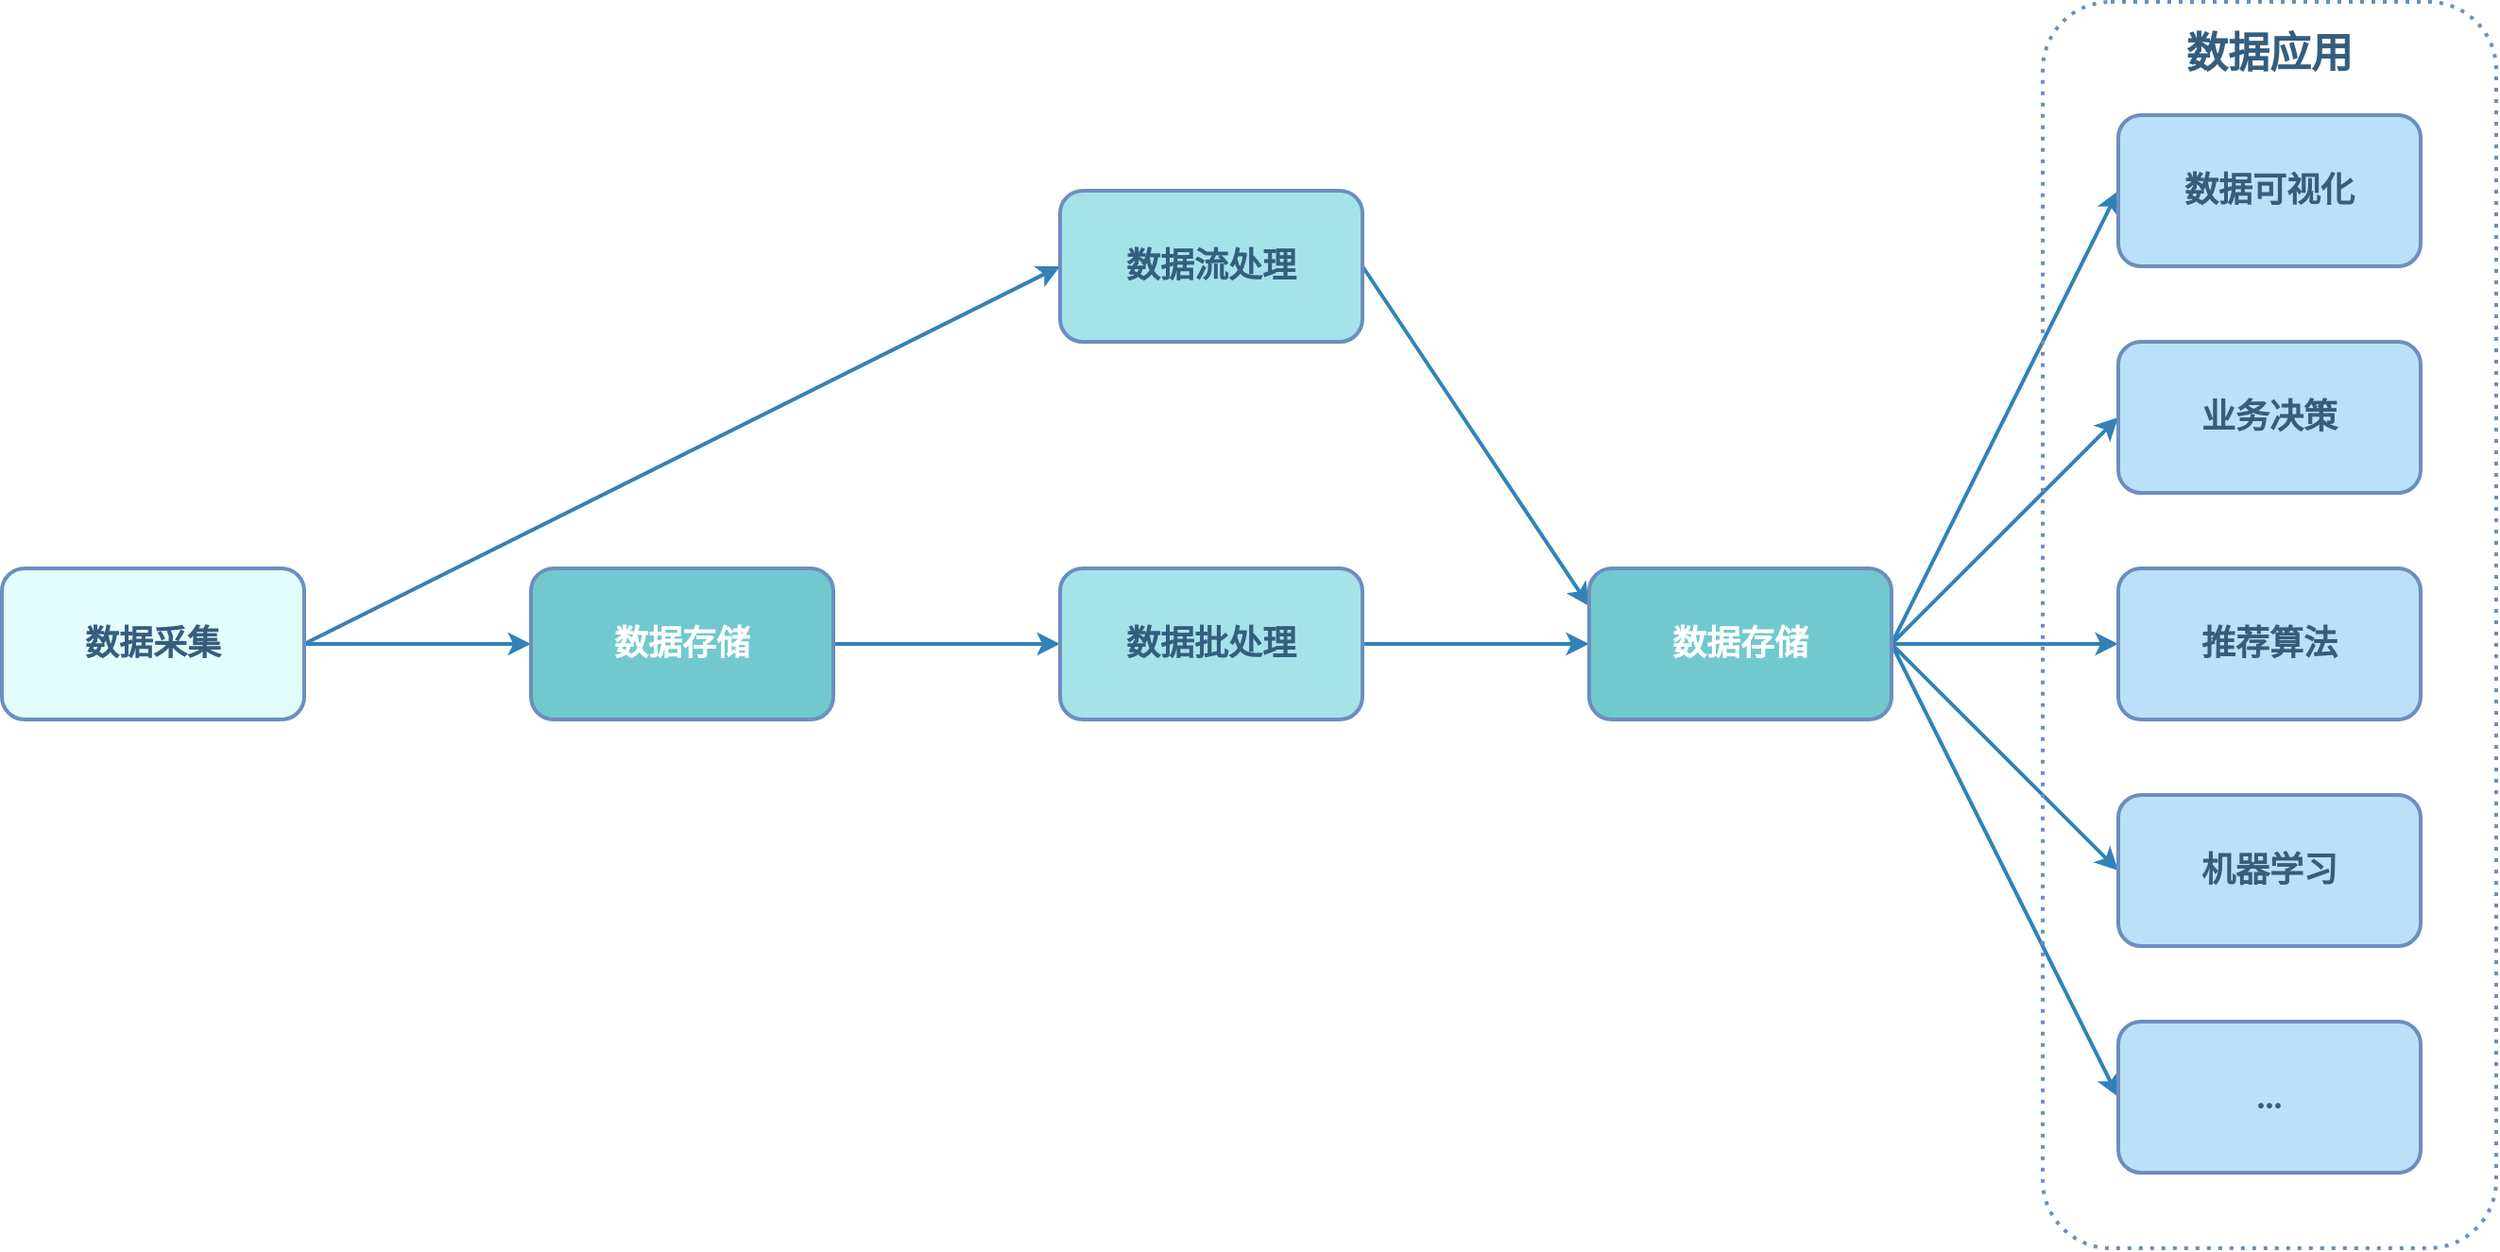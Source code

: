 <mxfile compressed="true" version="22.0.3" type="device"><diagram id="m7uBvt7f4oGbhxR8ZHYD" name="大数据工作流"><mxGraphModel dx="2049" dy="1220" grid="1" gridSize="10" guides="1" tooltips="1" connect="1" arrows="1" fold="1" page="1" pageScale="1" pageWidth="1654" pageHeight="1169" math="0" shadow="0"><root><mxCell id="0"/><mxCell id="1" parent="0"/><mxCell id="Jk3AiH816J03kKMhXuVZ-1" style="shape=connector;rounded=1;orthogonalLoop=1;jettySize=auto;html=1;entryX=0;entryY=0.5;entryDx=0;entryDy=0;labelBackgroundColor=default;strokeColor=#3282B8;strokeWidth=2;align=center;verticalAlign=middle;fontFamily=Comic Sans MS;fontSize=20;fontColor=#FFFFFF;endArrow=classic;startSize=80;exitX=1;exitY=0.5;exitDx=0;exitDy=0;" edge="1" parent="1" source="fQRBHN1_awsv3nbq0a1k-1" target="ee2S3ILma1zAayEI6bOG-1"><mxGeometry relative="1" as="geometry"/></mxCell><mxCell id="iqsWkzNP0n7ohI3tedJf-1" style="shape=connector;rounded=1;orthogonalLoop=1;jettySize=auto;html=1;exitX=1;exitY=0.5;exitDx=0;exitDy=0;entryX=0;entryY=0.5;entryDx=0;entryDy=0;labelBackgroundColor=default;strokeColor=#3282B8;strokeWidth=2;align=center;verticalAlign=middle;fontFamily=Comic Sans MS;fontSize=20;fontColor=#FFFFFF;endArrow=classic;startSize=80;" edge="1" parent="1" source="fQRBHN1_awsv3nbq0a1k-1" target="ee2S3ILma1zAayEI6bOG-3"><mxGeometry relative="1" as="geometry"/></mxCell><mxCell id="fQRBHN1_awsv3nbq0a1k-1" value="数据采集" style="rounded=1;whiteSpace=wrap;html=1;shadow=0;align=center;verticalAlign=middle;fontFamily=Comic Sans MS;fontSize=18;fontColor=#355E7E;fillColor=#E3FDFD;strokeColor=#6C8EBF;strokeWidth=2;fontStyle=1;spacing=10;" vertex="1" parent="1"><mxGeometry x="120" y="520" width="160" height="80" as="geometry"/></mxCell><mxCell id="Jk3AiH816J03kKMhXuVZ-2" style="edgeStyle=orthogonalEdgeStyle;shape=connector;rounded=1;orthogonalLoop=1;jettySize=auto;html=1;exitX=1;exitY=0.5;exitDx=0;exitDy=0;entryX=0;entryY=0.5;entryDx=0;entryDy=0;labelBackgroundColor=default;strokeColor=#3282B8;strokeWidth=2;align=center;verticalAlign=middle;fontFamily=Comic Sans MS;fontSize=20;fontColor=#FFFFFF;endArrow=classic;startSize=80;" edge="1" parent="1" source="ee2S3ILma1zAayEI6bOG-1" target="ee2S3ILma1zAayEI6bOG-2"><mxGeometry relative="1" as="geometry"/></mxCell><mxCell id="ee2S3ILma1zAayEI6bOG-1" value="数据存储" style="rounded=1;whiteSpace=wrap;html=1;shadow=0;align=center;verticalAlign=middle;fontFamily=Comic Sans MS;fontSize=18;fontColor=#FFFFFF;fillColor=#71C9CE;strokeColor=#6C8EBF;strokeWidth=2;fontStyle=1;spacing=10;" vertex="1" parent="1"><mxGeometry x="400" y="520" width="160" height="80" as="geometry"/></mxCell><mxCell id="Jk3AiH816J03kKMhXuVZ-5" style="shape=connector;rounded=1;orthogonalLoop=1;jettySize=auto;html=1;entryX=0;entryY=0.5;entryDx=0;entryDy=0;labelBackgroundColor=default;strokeColor=#3282B8;strokeWidth=2;align=center;verticalAlign=middle;fontFamily=Comic Sans MS;fontSize=20;fontColor=#FFFFFF;endArrow=classic;startSize=80;exitX=1;exitY=0.5;exitDx=0;exitDy=0;" edge="1" parent="1" source="ee2S3ILma1zAayEI6bOG-2" target="Jk3AiH816J03kKMhXuVZ-4"><mxGeometry relative="1" as="geometry"/></mxCell><mxCell id="ee2S3ILma1zAayEI6bOG-2" value="数据批处理" style="rounded=1;whiteSpace=wrap;html=1;shadow=0;align=center;verticalAlign=middle;fontFamily=Comic Sans MS;fontSize=18;fontColor=#355E7E;fillColor=#A6E3E9;strokeColor=#6C8EBF;strokeWidth=2;fontStyle=1;spacing=10;" vertex="1" parent="1"><mxGeometry x="680" y="520" width="160" height="80" as="geometry"/></mxCell><mxCell id="Jk3AiH816J03kKMhXuVZ-6" style="shape=connector;rounded=1;orthogonalLoop=1;jettySize=auto;html=1;entryX=0;entryY=0.25;entryDx=0;entryDy=0;labelBackgroundColor=default;strokeColor=#3282B8;strokeWidth=2;align=center;verticalAlign=middle;fontFamily=Comic Sans MS;fontSize=20;fontColor=#FFFFFF;endArrow=classic;startSize=80;exitX=1;exitY=0.5;exitDx=0;exitDy=0;" edge="1" parent="1" source="ee2S3ILma1zAayEI6bOG-3" target="Jk3AiH816J03kKMhXuVZ-4"><mxGeometry relative="1" as="geometry"><mxPoint x="840" y="440" as="sourcePoint"/></mxGeometry></mxCell><mxCell id="ee2S3ILma1zAayEI6bOG-3" value="数据流处理" style="rounded=1;whiteSpace=wrap;html=1;shadow=0;align=center;verticalAlign=middle;fontFamily=Comic Sans MS;fontSize=18;fontColor=#355E7E;fillColor=#A6E3E9;strokeColor=#6C8EBF;strokeWidth=2;fontStyle=1;spacing=10;" vertex="1" parent="1"><mxGeometry x="680" y="320" width="160" height="80" as="geometry"/></mxCell><mxCell id="S50mfVt8Anc_XRqSki_t-6" style="shape=connector;rounded=1;orthogonalLoop=1;jettySize=auto;html=1;exitX=1;exitY=0.5;exitDx=0;exitDy=0;labelBackgroundColor=default;strokeColor=#3282B8;strokeWidth=2;align=center;verticalAlign=middle;fontFamily=Comic Sans MS;fontSize=20;fontColor=#FFFFFF;endArrow=classic;startSize=80;entryX=0;entryY=0.5;entryDx=0;entryDy=0;" edge="1" parent="1" source="Jk3AiH816J03kKMhXuVZ-4" target="S50mfVt8Anc_XRqSki_t-3"><mxGeometry relative="1" as="geometry"/></mxCell><mxCell id="S50mfVt8Anc_XRqSki_t-7" style="edgeStyle=none;shape=connector;rounded=1;orthogonalLoop=1;jettySize=auto;html=1;entryX=0;entryY=0.5;entryDx=0;entryDy=0;labelBackgroundColor=default;strokeColor=#3282B8;strokeWidth=2;align=center;verticalAlign=middle;fontFamily=Comic Sans MS;fontSize=20;fontColor=#FFFFFF;endArrow=classic;startSize=80;exitX=1;exitY=0.5;exitDx=0;exitDy=0;" edge="1" parent="1" source="Jk3AiH816J03kKMhXuVZ-4" target="S50mfVt8Anc_XRqSki_t-4"><mxGeometry relative="1" as="geometry"/></mxCell><mxCell id="S50mfVt8Anc_XRqSki_t-8" style="edgeStyle=none;shape=connector;rounded=1;orthogonalLoop=1;jettySize=auto;html=1;entryX=0;entryY=0.5;entryDx=0;entryDy=0;labelBackgroundColor=default;strokeColor=#3282B8;strokeWidth=2;align=center;verticalAlign=middle;fontFamily=Comic Sans MS;fontSize=20;fontColor=#FFFFFF;endArrow=classic;startSize=80;exitX=1;exitY=0.5;exitDx=0;exitDy=0;" edge="1" parent="1" source="Jk3AiH816J03kKMhXuVZ-4" target="S50mfVt8Anc_XRqSki_t-5"><mxGeometry relative="1" as="geometry"/></mxCell><mxCell id="S50mfVt8Anc_XRqSki_t-9" style="edgeStyle=none;shape=connector;rounded=1;orthogonalLoop=1;jettySize=auto;html=1;entryX=0;entryY=0.5;entryDx=0;entryDy=0;labelBackgroundColor=default;strokeColor=#3282B8;strokeWidth=2;align=center;verticalAlign=middle;fontFamily=Comic Sans MS;fontSize=20;fontColor=#FFFFFF;endArrow=classic;startSize=80;exitX=1;exitY=0.5;exitDx=0;exitDy=0;" edge="1" parent="1" source="Jk3AiH816J03kKMhXuVZ-4" target="S50mfVt8Anc_XRqSki_t-2"><mxGeometry relative="1" as="geometry"/></mxCell><mxCell id="FB5esEz6WXGp9vBVKrbn-2" style="edgeStyle=none;shape=connector;rounded=1;orthogonalLoop=1;jettySize=auto;html=1;exitX=1;exitY=0.5;exitDx=0;exitDy=0;entryX=0;entryY=0.5;entryDx=0;entryDy=0;labelBackgroundColor=default;strokeColor=#3282B8;strokeWidth=2;align=center;verticalAlign=middle;fontFamily=Comic Sans MS;fontSize=20;fontColor=#FFFFFF;endArrow=classic;startSize=80;" edge="1" parent="1" source="Jk3AiH816J03kKMhXuVZ-4" target="FB5esEz6WXGp9vBVKrbn-1"><mxGeometry relative="1" as="geometry"/></mxCell><mxCell id="Jk3AiH816J03kKMhXuVZ-4" value="数据存储" style="rounded=1;whiteSpace=wrap;html=1;shadow=0;align=center;verticalAlign=middle;fontFamily=Comic Sans MS;fontSize=18;fontColor=#FFFFFF;fillColor=#71C9CE;strokeColor=#6C8EBF;strokeWidth=2;fontStyle=1;spacing=10;" vertex="1" parent="1"><mxGeometry x="960" y="520" width="160" height="80" as="geometry"/></mxCell><mxCell id="S50mfVt8Anc_XRqSki_t-2" value="数据可视化" style="rounded=1;whiteSpace=wrap;html=1;shadow=0;align=center;verticalAlign=middle;fontFamily=Comic Sans MS;fontSize=18;fontColor=#355E7E;fillColor=#BBE1FA;strokeColor=#6C8EBF;strokeWidth=2;fontStyle=1;spacing=10;" vertex="1" parent="1"><mxGeometry x="1240" y="280" width="160" height="80" as="geometry"/></mxCell><mxCell id="S50mfVt8Anc_XRqSki_t-3" value="业务决策" style="rounded=1;whiteSpace=wrap;html=1;shadow=0;align=center;verticalAlign=middle;fontFamily=Comic Sans MS;fontSize=18;fontColor=#355E7E;fillColor=#BBE1FA;strokeColor=#6C8EBF;strokeWidth=2;fontStyle=1;spacing=10;" vertex="1" parent="1"><mxGeometry x="1240" y="400" width="160" height="80" as="geometry"/></mxCell><mxCell id="S50mfVt8Anc_XRqSki_t-4" value="推荐算法" style="rounded=1;whiteSpace=wrap;html=1;shadow=0;align=center;verticalAlign=middle;fontFamily=Comic Sans MS;fontSize=18;fontColor=#355E7E;fillColor=#BBE1FA;strokeColor=#6C8EBF;strokeWidth=2;fontStyle=1;spacing=10;" vertex="1" parent="1"><mxGeometry x="1240" y="520" width="160" height="80" as="geometry"/></mxCell><mxCell id="S50mfVt8Anc_XRqSki_t-5" value="机器学习" style="rounded=1;whiteSpace=wrap;html=1;shadow=0;align=center;verticalAlign=middle;fontFamily=Comic Sans MS;fontSize=18;fontColor=#355E7E;fillColor=#BBE1FA;strokeColor=#6C8EBF;strokeWidth=2;fontStyle=1;spacing=10;" vertex="1" parent="1"><mxGeometry x="1240" y="640" width="160" height="80" as="geometry"/></mxCell><mxCell id="FB5esEz6WXGp9vBVKrbn-1" value="..." style="rounded=1;whiteSpace=wrap;html=1;shadow=0;align=center;verticalAlign=middle;fontFamily=Comic Sans MS;fontSize=18;fontColor=#355E7E;fillColor=#BBE1FA;strokeColor=#6C8EBF;strokeWidth=2;fontStyle=1;spacing=10;" vertex="1" parent="1"><mxGeometry x="1240" y="760" width="160" height="80" as="geometry"/></mxCell><mxCell id="FB5esEz6WXGp9vBVKrbn-3" value="数据应用" style="rounded=1;whiteSpace=wrap;html=1;shadow=0;align=center;verticalAlign=top;fontFamily=Comic Sans MS;fontSize=22;fontColor=#355E7E;fillColor=none;strokeColor=#6C8EBF;strokeWidth=2;fontStyle=1;spacing=10;dashed=1;dashPattern=1 2;" vertex="1" parent="1"><mxGeometry x="1200" y="220" width="240" height="660" as="geometry"/></mxCell></root></mxGraphModel></diagram></mxfile>